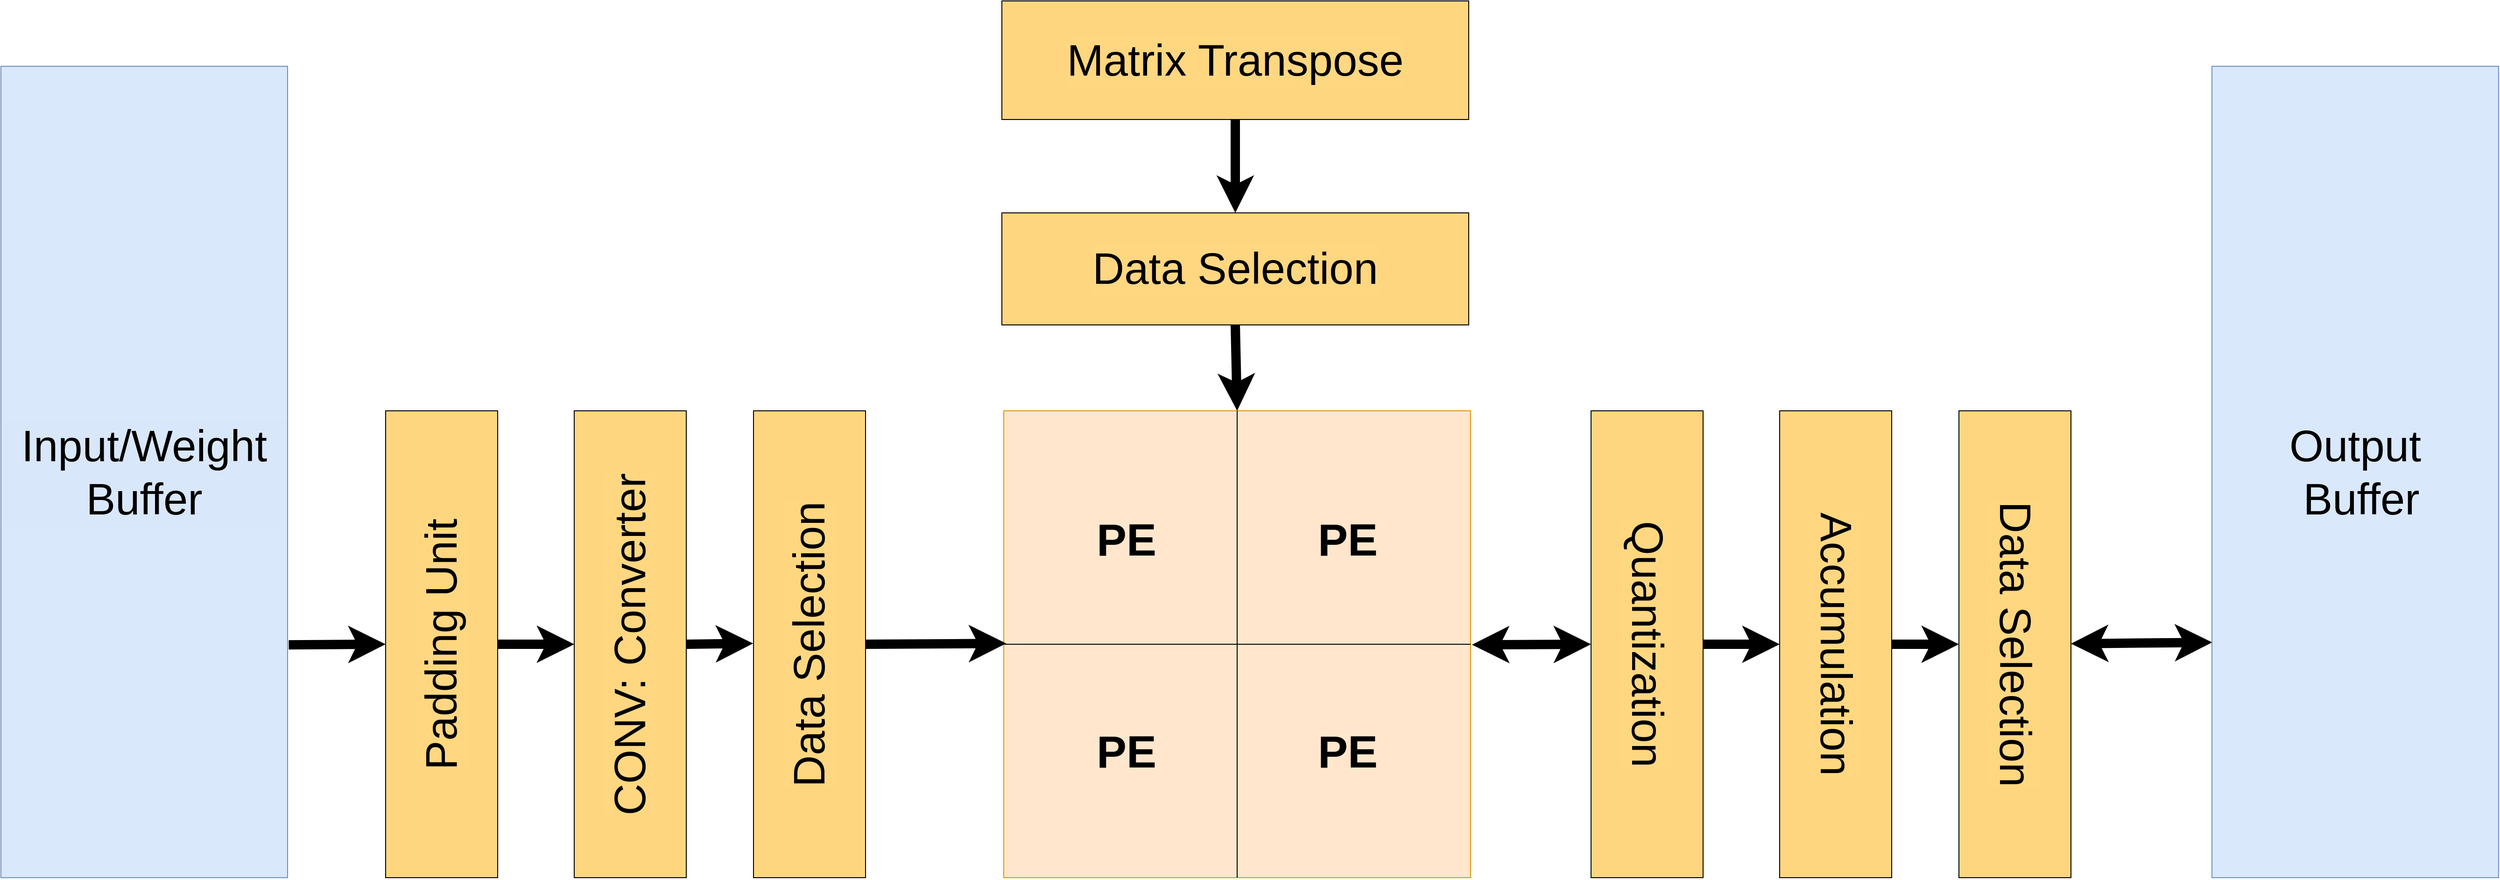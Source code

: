 <mxfile version="26.0.15">
  <diagram name="第 1 页" id="Nd0luwe751ldXixgn1Fn">
    <mxGraphModel dx="4785" dy="2370" grid="0" gridSize="10" guides="1" tooltips="1" connect="1" arrows="1" fold="1" page="0" pageScale="1" pageWidth="827" pageHeight="1169" math="0" shadow="0">
      <root>
        <mxCell id="0" />
        <mxCell id="1" parent="0" />
        <mxCell id="yzDa2cLeqAPFEKQedceI-1" value="" style="whiteSpace=wrap;html=1;aspect=fixed;fillColor=#ffe6cc;strokeColor=#d79b00;" vertex="1" parent="1">
          <mxGeometry x="-3" y="51" width="500" height="500" as="geometry" />
        </mxCell>
        <mxCell id="yzDa2cLeqAPFEKQedceI-3" style="edgeStyle=none;curved=1;rounded=0;orthogonalLoop=1;jettySize=auto;html=1;exitX=0;exitY=0.5;exitDx=0;exitDy=0;entryX=1;entryY=0.5;entryDx=0;entryDy=0;fontSize=12;startSize=8;endSize=8;endArrow=none;startFill=0;" edge="1" parent="1" source="yzDa2cLeqAPFEKQedceI-1" target="yzDa2cLeqAPFEKQedceI-1">
          <mxGeometry relative="1" as="geometry" />
        </mxCell>
        <mxCell id="yzDa2cLeqAPFEKQedceI-4" style="edgeStyle=none;curved=1;rounded=0;orthogonalLoop=1;jettySize=auto;html=1;exitX=0.5;exitY=0;exitDx=0;exitDy=0;entryX=0.5;entryY=1;entryDx=0;entryDy=0;fontSize=12;startSize=8;endSize=8;endArrow=none;startFill=0;" edge="1" parent="1" source="yzDa2cLeqAPFEKQedceI-1" target="yzDa2cLeqAPFEKQedceI-1">
          <mxGeometry relative="1" as="geometry" />
        </mxCell>
        <mxCell id="yzDa2cLeqAPFEKQedceI-21" style="edgeStyle=none;curved=1;rounded=0;orthogonalLoop=1;jettySize=auto;html=1;exitX=0;exitY=0.5;exitDx=0;exitDy=0;fontSize=12;startSize=8;endSize=8;strokeWidth=10;" edge="1" parent="1" source="yzDa2cLeqAPFEKQedceI-8">
          <mxGeometry relative="1" as="geometry">
            <mxPoint x="-0.333" y="300.111" as="targetPoint" />
          </mxGeometry>
        </mxCell>
        <mxCell id="yzDa2cLeqAPFEKQedceI-8" value="Data Selection" style="rounded=0;whiteSpace=wrap;html=1;direction=west;horizontal=0;fontSize=47;labelBackgroundColor=light-dark(#ffd781, #ededed);fillColor=light-dark(#ffd680, #ededed);" vertex="1" parent="1">
          <mxGeometry x="-271" y="51" width="120" height="500" as="geometry" />
        </mxCell>
        <mxCell id="yzDa2cLeqAPFEKQedceI-20" style="edgeStyle=none;curved=1;rounded=0;orthogonalLoop=1;jettySize=auto;html=1;exitX=0;exitY=0.5;exitDx=0;exitDy=0;fontSize=12;startSize=8;endSize=8;strokeWidth=10;" edge="1" parent="1" source="yzDa2cLeqAPFEKQedceI-9">
          <mxGeometry relative="1" as="geometry">
            <mxPoint x="-271.444" y="300.111" as="targetPoint" />
          </mxGeometry>
        </mxCell>
        <mxCell id="yzDa2cLeqAPFEKQedceI-9" value="CONV: Converter" style="rounded=0;whiteSpace=wrap;html=1;direction=west;horizontal=0;fontSize=47;labelBackgroundColor=light-dark(#ffd781, #ededed);fillColor=light-dark(#ffd680, #ededed);" vertex="1" parent="1">
          <mxGeometry x="-463" y="51" width="120" height="500" as="geometry" />
        </mxCell>
        <mxCell id="yzDa2cLeqAPFEKQedceI-17" style="edgeStyle=none;curved=1;rounded=0;orthogonalLoop=1;jettySize=auto;html=1;exitX=0;exitY=0.5;exitDx=0;exitDy=0;entryX=1;entryY=0.5;entryDx=0;entryDy=0;fontSize=12;startSize=8;endSize=8;strokeWidth=10;" edge="1" parent="1" source="yzDa2cLeqAPFEKQedceI-10" target="yzDa2cLeqAPFEKQedceI-9">
          <mxGeometry relative="1" as="geometry" />
        </mxCell>
        <mxCell id="yzDa2cLeqAPFEKQedceI-10" value="Padding Unit" style="rounded=0;whiteSpace=wrap;html=1;direction=west;horizontal=0;fontSize=47;labelBackgroundColor=light-dark(#ffd781, #ededed);fillColor=light-dark(#ffd680, #ededed);" vertex="1" parent="1">
          <mxGeometry x="-665" y="51" width="120" height="500" as="geometry" />
        </mxCell>
        <mxCell id="yzDa2cLeqAPFEKQedceI-19" style="edgeStyle=none;curved=1;rounded=0;orthogonalLoop=1;jettySize=auto;html=1;exitX=0;exitY=0.5;exitDx=0;exitDy=0;entryX=1;entryY=0.5;entryDx=0;entryDy=0;fontSize=12;startSize=8;endSize=8;strokeWidth=10;" edge="1" parent="1" source="yzDa2cLeqAPFEKQedceI-12" target="yzDa2cLeqAPFEKQedceI-13">
          <mxGeometry relative="1" as="geometry" />
        </mxCell>
        <mxCell id="yzDa2cLeqAPFEKQedceI-12" value="Matrix Transpose" style="rounded=0;whiteSpace=wrap;html=1;direction=north;horizontal=1;fontSize=47;labelBackgroundColor=light-dark(#ffd781, #ededed);fillColor=light-dark(#ffd680, #ededed);" vertex="1" parent="1">
          <mxGeometry x="-5" y="-388" width="500" height="127" as="geometry" />
        </mxCell>
        <mxCell id="yzDa2cLeqAPFEKQedceI-18" style="edgeStyle=none;curved=1;rounded=0;orthogonalLoop=1;jettySize=auto;html=1;exitX=0;exitY=0.5;exitDx=0;exitDy=0;entryX=0.5;entryY=0;entryDx=0;entryDy=0;fontSize=12;startSize=8;endSize=8;strokeWidth=10;" edge="1" parent="1" source="yzDa2cLeqAPFEKQedceI-13" target="yzDa2cLeqAPFEKQedceI-1">
          <mxGeometry relative="1" as="geometry" />
        </mxCell>
        <mxCell id="yzDa2cLeqAPFEKQedceI-13" value="Data Selection" style="rounded=0;whiteSpace=wrap;html=1;direction=north;horizontal=1;fontSize=47;labelBackgroundColor=light-dark(#ffd781, #ededed);fillColor=light-dark(#ffd680, #ededed);" vertex="1" parent="1">
          <mxGeometry x="-5" y="-161" width="500" height="120" as="geometry" />
        </mxCell>
        <mxCell id="yzDa2cLeqAPFEKQedceI-26" value="" style="edgeStyle=none;curved=1;rounded=0;orthogonalLoop=1;jettySize=auto;html=1;fontSize=12;startSize=8;endSize=8;strokeWidth=10;" edge="1" parent="1" source="yzDa2cLeqAPFEKQedceI-14" target="yzDa2cLeqAPFEKQedceI-15">
          <mxGeometry relative="1" as="geometry" />
        </mxCell>
        <mxCell id="yzDa2cLeqAPFEKQedceI-14" value="Accumulation" style="rounded=0;whiteSpace=wrap;html=1;direction=east;horizontal=0;fontSize=47;labelBackgroundColor=light-dark(#ffd781, #ededed);fillColor=light-dark(#ffd680, #ededed);flipH=0;flipV=0;rotation=-180;" vertex="1" parent="1">
          <mxGeometry x="828" y="51" width="120" height="500" as="geometry" />
        </mxCell>
        <mxCell id="yzDa2cLeqAPFEKQedceI-31" value="" style="edgeStyle=none;curved=1;rounded=0;orthogonalLoop=1;jettySize=auto;html=1;fontSize=12;startSize=8;endSize=8;entryX=0.999;entryY=0.29;entryDx=0;entryDy=0;entryPerimeter=0;startArrow=classic;startFill=1;strokeWidth=10;" edge="1" parent="1" source="yzDa2cLeqAPFEKQedceI-15" target="yzDa2cLeqAPFEKQedceI-30">
          <mxGeometry relative="1" as="geometry" />
        </mxCell>
        <mxCell id="yzDa2cLeqAPFEKQedceI-15" value="Data Selection" style="rounded=0;whiteSpace=wrap;html=1;direction=west;horizontal=0;fontSize=47;labelBackgroundColor=light-dark(#ffd781, #ededed);fillColor=light-dark(#ffd680, #ededed);flipH=1;flipV=0;rotation=-180;" vertex="1" parent="1">
          <mxGeometry x="1020" y="51" width="120" height="500" as="geometry" />
        </mxCell>
        <mxCell id="yzDa2cLeqAPFEKQedceI-22" style="edgeStyle=none;curved=1;rounded=0;orthogonalLoop=1;jettySize=auto;html=1;exitX=0;exitY=0.5;exitDx=0;exitDy=0;fontSize=12;startSize=8;endSize=8;strokeWidth=10;startArrow=classic;startFill=1;" edge="1" parent="1" source="yzDa2cLeqAPFEKQedceI-16">
          <mxGeometry relative="1" as="geometry">
            <mxPoint x="498.455" y="301.545" as="targetPoint" />
          </mxGeometry>
        </mxCell>
        <mxCell id="yzDa2cLeqAPFEKQedceI-25" value="" style="edgeStyle=none;curved=1;rounded=0;orthogonalLoop=1;jettySize=auto;html=1;fontSize=12;startSize=8;endSize=8;strokeWidth=10;" edge="1" parent="1" source="yzDa2cLeqAPFEKQedceI-16" target="yzDa2cLeqAPFEKQedceI-14">
          <mxGeometry relative="1" as="geometry" />
        </mxCell>
        <mxCell id="yzDa2cLeqAPFEKQedceI-16" value="Quantization" style="rounded=0;whiteSpace=wrap;html=1;direction=west;horizontal=0;fontSize=47;labelBackgroundColor=light-dark(#ffd781, #ededed);fillColor=light-dark(#ffd680, #ededed);flipH=0;flipV=0;rotation=-180;" vertex="1" parent="1">
          <mxGeometry x="626" y="51" width="120" height="500" as="geometry" />
        </mxCell>
        <mxCell id="yzDa2cLeqAPFEKQedceI-27" value="Input/Weight Buffer" style="rounded=0;whiteSpace=wrap;html=1;direction=west;horizontal=1;fontSize=47;labelBackgroundColor=light-dark(#d9e7fb, #ededed);fillColor=#dae8fc;strokeColor=#6c8ebf;" vertex="1" parent="1">
          <mxGeometry x="-1077" y="-318" width="307" height="869" as="geometry" />
        </mxCell>
        <mxCell id="yzDa2cLeqAPFEKQedceI-29" style="edgeStyle=none;curved=1;rounded=0;orthogonalLoop=1;jettySize=auto;html=1;exitX=1;exitY=0.5;exitDx=0;exitDy=0;entryX=-0.004;entryY=0.287;entryDx=0;entryDy=0;entryPerimeter=0;fontSize=12;startSize=8;endSize=8;endArrow=none;startFill=1;startArrow=classic;strokeWidth=10;" edge="1" parent="1" source="yzDa2cLeqAPFEKQedceI-10" target="yzDa2cLeqAPFEKQedceI-27">
          <mxGeometry relative="1" as="geometry" />
        </mxCell>
        <mxCell id="yzDa2cLeqAPFEKQedceI-30" value="Output&lt;div&gt;&amp;nbsp;Buffer&lt;/div&gt;" style="rounded=0;whiteSpace=wrap;html=1;direction=west;horizontal=1;fontSize=47;labelBackgroundColor=light-dark(#dae8fc, #ededed);fillColor=#dae8fc;strokeColor=#6c8ebf;" vertex="1" parent="1">
          <mxGeometry x="1291" y="-318" width="307" height="869" as="geometry" />
        </mxCell>
        <mxCell id="yzDa2cLeqAPFEKQedceI-32" value="&lt;font style=&quot;font-size: 48px;&quot;&gt;PE&lt;/font&gt;" style="text;strokeColor=none;fillColor=none;html=1;fontSize=24;fontStyle=1;verticalAlign=middle;align=center;" vertex="1" parent="1">
          <mxGeometry x="38" y="135" width="180" height="108" as="geometry" />
        </mxCell>
        <mxCell id="yzDa2cLeqAPFEKQedceI-33" value="&lt;font style=&quot;font-size: 48px;&quot;&gt;PE&lt;/font&gt;" style="text;strokeColor=none;fillColor=none;html=1;fontSize=24;fontStyle=1;verticalAlign=middle;align=center;" vertex="1" parent="1">
          <mxGeometry x="275" y="135" width="180" height="108" as="geometry" />
        </mxCell>
        <mxCell id="yzDa2cLeqAPFEKQedceI-34" value="&lt;font style=&quot;font-size: 48px;&quot;&gt;PE&lt;/font&gt;" style="text;strokeColor=none;fillColor=none;html=1;fontSize=24;fontStyle=1;verticalAlign=middle;align=center;" vertex="1" parent="1">
          <mxGeometry x="38" y="362" width="180" height="108" as="geometry" />
        </mxCell>
        <mxCell id="yzDa2cLeqAPFEKQedceI-35" value="&lt;font style=&quot;font-size: 48px;&quot;&gt;PE&lt;/font&gt;" style="text;strokeColor=none;fillColor=none;html=1;fontSize=24;fontStyle=1;verticalAlign=middle;align=center;" vertex="1" parent="1">
          <mxGeometry x="275" y="362" width="180" height="108" as="geometry" />
        </mxCell>
      </root>
    </mxGraphModel>
  </diagram>
</mxfile>
